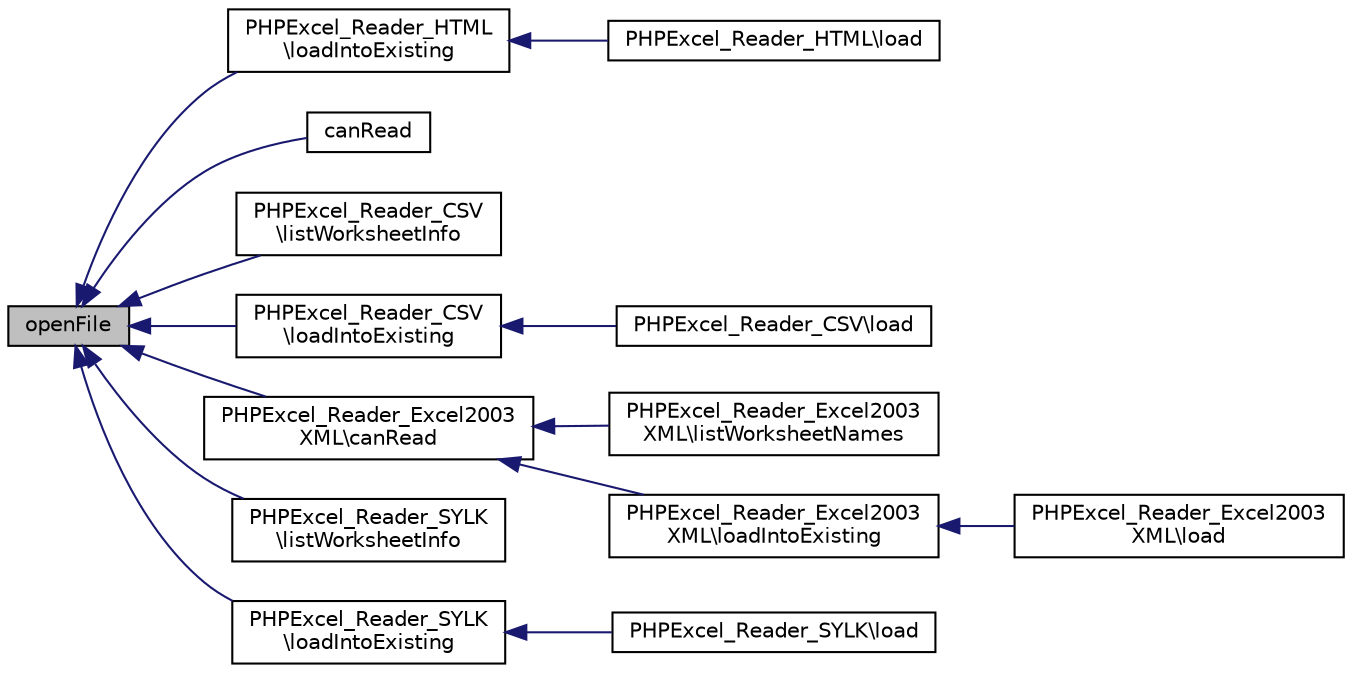 digraph "openFile"
{
  edge [fontname="Helvetica",fontsize="10",labelfontname="Helvetica",labelfontsize="10"];
  node [fontname="Helvetica",fontsize="10",shape=record];
  rankdir="LR";
  Node22 [label="openFile",height=0.2,width=0.4,color="black", fillcolor="grey75", style="filled", fontcolor="black"];
  Node22 -> Node23 [dir="back",color="midnightblue",fontsize="10",style="solid",fontname="Helvetica"];
  Node23 [label="PHPExcel_Reader_HTML\l\\loadIntoExisting",height=0.2,width=0.4,color="black", fillcolor="white", style="filled",URL="$class_p_h_p_excel___reader___h_t_m_l.html#af6c531fcaf9c3c83abf91d6ac048b186"];
  Node23 -> Node24 [dir="back",color="midnightblue",fontsize="10",style="solid",fontname="Helvetica"];
  Node24 [label="PHPExcel_Reader_HTML\\load",height=0.2,width=0.4,color="black", fillcolor="white", style="filled",URL="$class_p_h_p_excel___reader___h_t_m_l.html#a138b94503ca4c44b510190c29d4f16fe"];
  Node22 -> Node25 [dir="back",color="midnightblue",fontsize="10",style="solid",fontname="Helvetica"];
  Node25 [label="canRead",height=0.2,width=0.4,color="black", fillcolor="white", style="filled",URL="$class_p_h_p_excel___reader___abstract.html#aaf37e346855968e7310a6b43eb701fff"];
  Node22 -> Node26 [dir="back",color="midnightblue",fontsize="10",style="solid",fontname="Helvetica"];
  Node26 [label="PHPExcel_Reader_CSV\l\\listWorksheetInfo",height=0.2,width=0.4,color="black", fillcolor="white", style="filled",URL="$class_p_h_p_excel___reader___c_s_v.html#a7ae73ad1b0fda6cd8644f583326626aa"];
  Node22 -> Node27 [dir="back",color="midnightblue",fontsize="10",style="solid",fontname="Helvetica"];
  Node27 [label="PHPExcel_Reader_CSV\l\\loadIntoExisting",height=0.2,width=0.4,color="black", fillcolor="white", style="filled",URL="$class_p_h_p_excel___reader___c_s_v.html#af6c531fcaf9c3c83abf91d6ac048b186"];
  Node27 -> Node28 [dir="back",color="midnightblue",fontsize="10",style="solid",fontname="Helvetica"];
  Node28 [label="PHPExcel_Reader_CSV\\load",height=0.2,width=0.4,color="black", fillcolor="white", style="filled",URL="$class_p_h_p_excel___reader___c_s_v.html#a138b94503ca4c44b510190c29d4f16fe"];
  Node22 -> Node29 [dir="back",color="midnightblue",fontsize="10",style="solid",fontname="Helvetica"];
  Node29 [label="PHPExcel_Reader_Excel2003\lXML\\canRead",height=0.2,width=0.4,color="black", fillcolor="white", style="filled",URL="$class_p_h_p_excel___reader___excel2003_x_m_l.html#aaf37e346855968e7310a6b43eb701fff"];
  Node29 -> Node30 [dir="back",color="midnightblue",fontsize="10",style="solid",fontname="Helvetica"];
  Node30 [label="PHPExcel_Reader_Excel2003\lXML\\listWorksheetNames",height=0.2,width=0.4,color="black", fillcolor="white", style="filled",URL="$class_p_h_p_excel___reader___excel2003_x_m_l.html#afa718d59525a71d195cee8b1d54c51c5"];
  Node29 -> Node31 [dir="back",color="midnightblue",fontsize="10",style="solid",fontname="Helvetica"];
  Node31 [label="PHPExcel_Reader_Excel2003\lXML\\loadIntoExisting",height=0.2,width=0.4,color="black", fillcolor="white", style="filled",URL="$class_p_h_p_excel___reader___excel2003_x_m_l.html#af6c531fcaf9c3c83abf91d6ac048b186"];
  Node31 -> Node32 [dir="back",color="midnightblue",fontsize="10",style="solid",fontname="Helvetica"];
  Node32 [label="PHPExcel_Reader_Excel2003\lXML\\load",height=0.2,width=0.4,color="black", fillcolor="white", style="filled",URL="$class_p_h_p_excel___reader___excel2003_x_m_l.html#a138b94503ca4c44b510190c29d4f16fe"];
  Node22 -> Node33 [dir="back",color="midnightblue",fontsize="10",style="solid",fontname="Helvetica"];
  Node33 [label="PHPExcel_Reader_SYLK\l\\listWorksheetInfo",height=0.2,width=0.4,color="black", fillcolor="white", style="filled",URL="$class_p_h_p_excel___reader___s_y_l_k.html#a7ae73ad1b0fda6cd8644f583326626aa"];
  Node22 -> Node34 [dir="back",color="midnightblue",fontsize="10",style="solid",fontname="Helvetica"];
  Node34 [label="PHPExcel_Reader_SYLK\l\\loadIntoExisting",height=0.2,width=0.4,color="black", fillcolor="white", style="filled",URL="$class_p_h_p_excel___reader___s_y_l_k.html#af6c531fcaf9c3c83abf91d6ac048b186"];
  Node34 -> Node35 [dir="back",color="midnightblue",fontsize="10",style="solid",fontname="Helvetica"];
  Node35 [label="PHPExcel_Reader_SYLK\\load",height=0.2,width=0.4,color="black", fillcolor="white", style="filled",URL="$class_p_h_p_excel___reader___s_y_l_k.html#a138b94503ca4c44b510190c29d4f16fe"];
}
